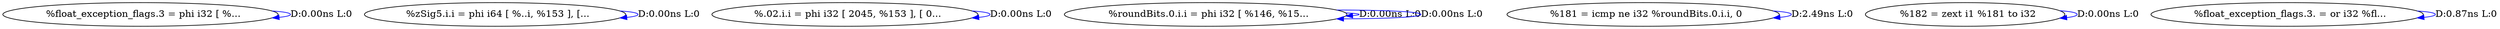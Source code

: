 digraph {
Node0x3752580[label="  %float_exception_flags.3 = phi i32 [ %..."];
Node0x3752580 -> Node0x3752580[label="D:0.00ns L:0",color=blue];
Node0x3752660[label="  %zSig5.i.i = phi i64 [ %..i, %153 ], [..."];
Node0x3752660 -> Node0x3752660[label="D:0.00ns L:0",color=blue];
Node0x3752740[label="  %.02.i.i = phi i32 [ 2045, %153 ], [ 0..."];
Node0x3752740 -> Node0x3752740[label="D:0.00ns L:0",color=blue];
Node0x3752820[label="  %roundBits.0.i.i = phi i32 [ %146, %15..."];
Node0x3752820 -> Node0x3752820[label="D:0.00ns L:0",color=blue];
Node0x3752820 -> Node0x3752820[label="D:0.00ns L:0",color=blue];
Node0x3752900[label="  %181 = icmp ne i32 %roundBits.0.i.i, 0"];
Node0x3752900 -> Node0x3752900[label="D:2.49ns L:0",color=blue];
Node0x37529e0[label="  %182 = zext i1 %181 to i32"];
Node0x37529e0 -> Node0x37529e0[label="D:0.00ns L:0",color=blue];
Node0x3752ac0[label="  %float_exception_flags.3. = or i32 %fl..."];
Node0x3752ac0 -> Node0x3752ac0[label="D:0.87ns L:0",color=blue];
}
